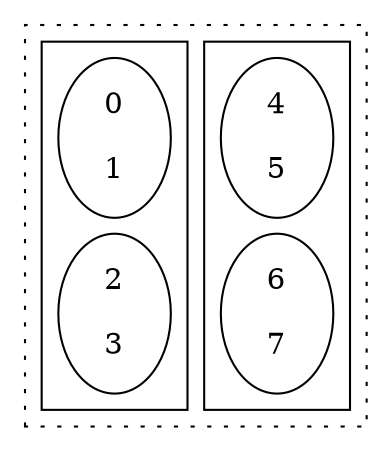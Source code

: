 graph p {

	edge [style="invis"];
	ranksep=-1;

	subgraph cluster_all {
		subgraph cluster_right {
			node [shape=ellipse];
			n45 [label="4\n\n5"];
			n67 [label="6\n\n7"];
			n45 -- n67;
		}

		subgraph cluster_left {
			node [shape=ellipse];
			n01 [label="0\n\n1"];
			n23 [label="2\n\n3"];
			n01 -- n23;
		}
		style=dotted;
	}
}

